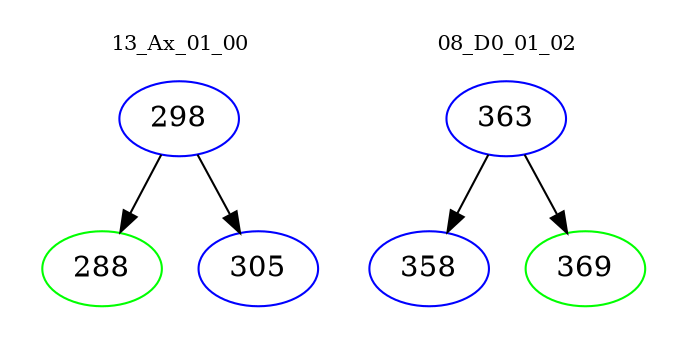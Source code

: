 digraph{
subgraph cluster_0 {
color = white
label = "13_Ax_01_00";
fontsize=10;
T0_298 [label="298", color="blue"]
T0_298 -> T0_288 [color="black"]
T0_288 [label="288", color="green"]
T0_298 -> T0_305 [color="black"]
T0_305 [label="305", color="blue"]
}
subgraph cluster_1 {
color = white
label = "08_D0_01_02";
fontsize=10;
T1_363 [label="363", color="blue"]
T1_363 -> T1_358 [color="black"]
T1_358 [label="358", color="blue"]
T1_363 -> T1_369 [color="black"]
T1_369 [label="369", color="green"]
}
}
